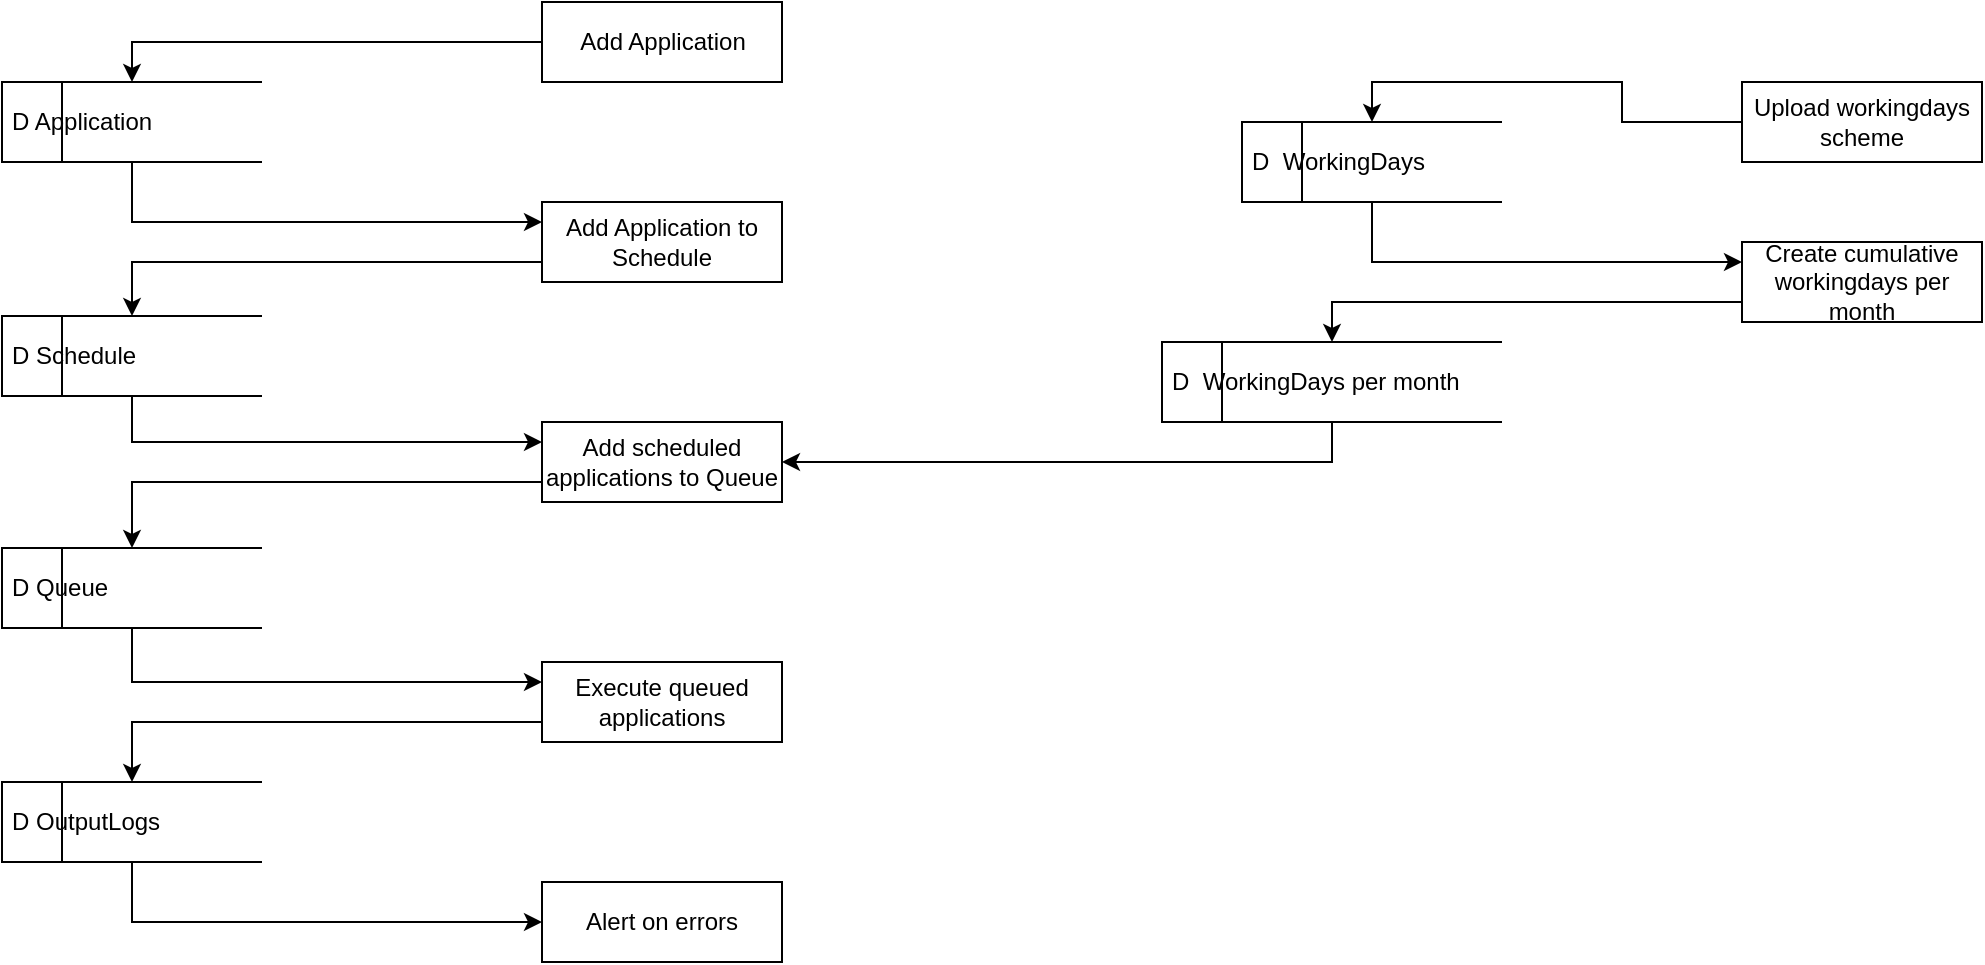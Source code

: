 <mxfile version="16.6.2" type="github">
  <diagram id="wFE0QG_FPsp0jaGvCLVb" name="Page-1">
    <mxGraphModel dx="2484" dy="762" grid="1" gridSize="10" guides="1" tooltips="1" connect="1" arrows="1" fold="1" page="1" pageScale="1" pageWidth="850" pageHeight="1100" math="0" shadow="0">
      <root>
        <mxCell id="0" />
        <mxCell id="1" parent="0" />
        <mxCell id="LZMlXwBwSsihBQMbfKdp-18" style="edgeStyle=orthogonalEdgeStyle;rounded=0;orthogonalLoop=1;jettySize=auto;html=1;exitX=0.5;exitY=1;exitDx=0;exitDy=0;entryX=0;entryY=0.25;entryDx=0;entryDy=0;startArrow=none;startFill=0;" edge="1" parent="1" source="LZMlXwBwSsihBQMbfKdp-5" target="LZMlXwBwSsihBQMbfKdp-13">
          <mxGeometry relative="1" as="geometry" />
        </mxCell>
        <mxCell id="LZMlXwBwSsihBQMbfKdp-5" value="D&lt;span style=&quot;white-space: pre&quot;&gt;	&lt;/span&gt;Application" style="html=1;dashed=0;whitespace=wrap;shape=mxgraph.dfd.dataStoreID;align=left;spacingLeft=3;points=[[0,0],[0.5,0],[1,0],[0,0.5],[1,0.5],[0,1],[0.5,1],[1,1]];" vertex="1" parent="1">
          <mxGeometry x="-500" y="290" width="130" height="40" as="geometry" />
        </mxCell>
        <mxCell id="LZMlXwBwSsihBQMbfKdp-23" style="edgeStyle=orthogonalEdgeStyle;rounded=0;orthogonalLoop=1;jettySize=auto;html=1;exitX=0.5;exitY=1;exitDx=0;exitDy=0;entryX=0;entryY=0.25;entryDx=0;entryDy=0;startArrow=none;startFill=0;" edge="1" parent="1" source="LZMlXwBwSsihBQMbfKdp-6" target="LZMlXwBwSsihBQMbfKdp-21">
          <mxGeometry relative="1" as="geometry" />
        </mxCell>
        <mxCell id="LZMlXwBwSsihBQMbfKdp-6" value="D&lt;span style=&quot;white-space: pre&quot;&gt;	&lt;/span&gt;Schedule" style="html=1;dashed=0;whitespace=wrap;shape=mxgraph.dfd.dataStoreID;align=left;spacingLeft=3;points=[[0,0],[0.5,0],[1,0],[0,0.5],[1,0.5],[0,1],[0.5,1],[1,1]];" vertex="1" parent="1">
          <mxGeometry x="-500" y="407" width="130" height="40" as="geometry" />
        </mxCell>
        <mxCell id="LZMlXwBwSsihBQMbfKdp-26" style="edgeStyle=orthogonalEdgeStyle;rounded=0;orthogonalLoop=1;jettySize=auto;html=1;exitX=0.5;exitY=1;exitDx=0;exitDy=0;entryX=0;entryY=0.25;entryDx=0;entryDy=0;startArrow=none;startFill=0;endArrow=classic;endFill=1;" edge="1" parent="1" source="LZMlXwBwSsihBQMbfKdp-7" target="LZMlXwBwSsihBQMbfKdp-25">
          <mxGeometry relative="1" as="geometry" />
        </mxCell>
        <mxCell id="LZMlXwBwSsihBQMbfKdp-7" value="D&lt;span style=&quot;white-space: pre&quot;&gt;	&lt;/span&gt;Queue" style="html=1;dashed=0;whitespace=wrap;shape=mxgraph.dfd.dataStoreID;align=left;spacingLeft=3;points=[[0,0],[0.5,0],[1,0],[0,0.5],[1,0.5],[0,1],[0.5,1],[1,1]];" vertex="1" parent="1">
          <mxGeometry x="-500" y="523" width="130" height="40" as="geometry" />
        </mxCell>
        <mxCell id="LZMlXwBwSsihBQMbfKdp-31" style="edgeStyle=orthogonalEdgeStyle;rounded=0;orthogonalLoop=1;jettySize=auto;html=1;exitX=0.5;exitY=1;exitDx=0;exitDy=0;entryX=0;entryY=0.5;entryDx=0;entryDy=0;startArrow=none;startFill=0;endArrow=classic;endFill=1;" edge="1" parent="1" source="LZMlXwBwSsihBQMbfKdp-8" target="LZMlXwBwSsihBQMbfKdp-30">
          <mxGeometry relative="1" as="geometry" />
        </mxCell>
        <mxCell id="LZMlXwBwSsihBQMbfKdp-8" value="D&lt;span style=&quot;white-space: pre&quot;&gt;	&lt;/span&gt;OutputLogs" style="html=1;dashed=0;whitespace=wrap;shape=mxgraph.dfd.dataStoreID;align=left;spacingLeft=3;points=[[0,0],[0.5,0],[1,0],[0,0.5],[1,0.5],[0,1],[0.5,1],[1,1]];" vertex="1" parent="1">
          <mxGeometry x="-500" y="640" width="130" height="40" as="geometry" />
        </mxCell>
        <mxCell id="LZMlXwBwSsihBQMbfKdp-35" style="edgeStyle=orthogonalEdgeStyle;rounded=0;orthogonalLoop=1;jettySize=auto;html=1;exitX=0.5;exitY=1;exitDx=0;exitDy=0;entryX=0;entryY=0.25;entryDx=0;entryDy=0;startArrow=none;startFill=0;endArrow=classic;endFill=1;" edge="1" parent="1" source="LZMlXwBwSsihBQMbfKdp-9" target="LZMlXwBwSsihBQMbfKdp-34">
          <mxGeometry relative="1" as="geometry" />
        </mxCell>
        <mxCell id="LZMlXwBwSsihBQMbfKdp-9" value="D&lt;span style=&quot;white-space: pre&quot;&gt;	&lt;/span&gt;&amp;nbsp;WorkingDays&lt;br&gt;" style="html=1;dashed=0;whitespace=wrap;shape=mxgraph.dfd.dataStoreID;align=left;spacingLeft=3;points=[[0,0],[0.5,0],[1,0],[0,0.5],[1,0.5],[0,1],[0.5,1],[1,1]];" vertex="1" parent="1">
          <mxGeometry x="120" y="310" width="130" height="40" as="geometry" />
        </mxCell>
        <mxCell id="LZMlXwBwSsihBQMbfKdp-37" style="edgeStyle=orthogonalEdgeStyle;rounded=0;orthogonalLoop=1;jettySize=auto;html=1;exitX=0.5;exitY=1;exitDx=0;exitDy=0;entryX=1;entryY=0.5;entryDx=0;entryDy=0;startArrow=none;startFill=0;endArrow=classic;endFill=1;" edge="1" parent="1" source="LZMlXwBwSsihBQMbfKdp-10" target="LZMlXwBwSsihBQMbfKdp-21">
          <mxGeometry relative="1" as="geometry" />
        </mxCell>
        <mxCell id="LZMlXwBwSsihBQMbfKdp-10" value="D&lt;span style=&quot;white-space: pre&quot;&gt;	&lt;/span&gt;&amp;nbsp;WorkingDays per month" style="html=1;dashed=0;whitespace=wrap;shape=mxgraph.dfd.dataStoreID;align=left;spacingLeft=3;points=[[0,0],[0.5,0],[1,0],[0,0.5],[1,0.5],[0,1],[0.5,1],[1,1]];" vertex="1" parent="1">
          <mxGeometry x="80" y="420" width="170" height="40" as="geometry" />
        </mxCell>
        <mxCell id="LZMlXwBwSsihBQMbfKdp-15" style="edgeStyle=orthogonalEdgeStyle;rounded=0;orthogonalLoop=1;jettySize=auto;html=1;exitX=0;exitY=0.5;exitDx=0;exitDy=0;entryX=0.5;entryY=0;entryDx=0;entryDy=0;startArrow=none;startFill=0;endArrow=classic;endFill=1;" edge="1" parent="1" source="LZMlXwBwSsihBQMbfKdp-11" target="LZMlXwBwSsihBQMbfKdp-5">
          <mxGeometry relative="1" as="geometry" />
        </mxCell>
        <mxCell id="LZMlXwBwSsihBQMbfKdp-11" value="Add Application" style="html=1;dashed=0;whitespace=wrap;" vertex="1" parent="1">
          <mxGeometry x="-230" y="250" width="120" height="40" as="geometry" />
        </mxCell>
        <mxCell id="LZMlXwBwSsihBQMbfKdp-19" style="edgeStyle=orthogonalEdgeStyle;rounded=0;orthogonalLoop=1;jettySize=auto;html=1;exitX=0;exitY=0.75;exitDx=0;exitDy=0;entryX=0.5;entryY=0;entryDx=0;entryDy=0;startArrow=none;startFill=0;" edge="1" parent="1" source="LZMlXwBwSsihBQMbfKdp-13" target="LZMlXwBwSsihBQMbfKdp-6">
          <mxGeometry relative="1" as="geometry" />
        </mxCell>
        <mxCell id="LZMlXwBwSsihBQMbfKdp-13" value="Add Application to Schedule" style="html=1;dashed=0;whitespace=wrap;verticalAlign=middle;whiteSpace=wrap;" vertex="1" parent="1">
          <mxGeometry x="-230" y="350" width="120" height="40" as="geometry" />
        </mxCell>
        <mxCell id="LZMlXwBwSsihBQMbfKdp-24" style="edgeStyle=orthogonalEdgeStyle;rounded=0;orthogonalLoop=1;jettySize=auto;html=1;exitX=0;exitY=0.75;exitDx=0;exitDy=0;entryX=0.5;entryY=0;entryDx=0;entryDy=0;startArrow=none;startFill=0;" edge="1" parent="1" source="LZMlXwBwSsihBQMbfKdp-21" target="LZMlXwBwSsihBQMbfKdp-7">
          <mxGeometry relative="1" as="geometry" />
        </mxCell>
        <mxCell id="LZMlXwBwSsihBQMbfKdp-21" value="Add scheduled applications to Queue" style="html=1;dashed=0;whitespace=wrap;verticalAlign=middle;whiteSpace=wrap;" vertex="1" parent="1">
          <mxGeometry x="-230" y="460" width="120" height="40" as="geometry" />
        </mxCell>
        <mxCell id="LZMlXwBwSsihBQMbfKdp-27" style="edgeStyle=orthogonalEdgeStyle;rounded=0;orthogonalLoop=1;jettySize=auto;html=1;exitX=0;exitY=0.75;exitDx=0;exitDy=0;entryX=0.5;entryY=0;entryDx=0;entryDy=0;startArrow=none;startFill=0;endArrow=classic;endFill=1;" edge="1" parent="1" source="LZMlXwBwSsihBQMbfKdp-25" target="LZMlXwBwSsihBQMbfKdp-8">
          <mxGeometry relative="1" as="geometry" />
        </mxCell>
        <mxCell id="LZMlXwBwSsihBQMbfKdp-25" value="Execute queued applications" style="html=1;dashed=0;whitespace=wrap;verticalAlign=middle;whiteSpace=wrap;" vertex="1" parent="1">
          <mxGeometry x="-230" y="580" width="120" height="40" as="geometry" />
        </mxCell>
        <mxCell id="LZMlXwBwSsihBQMbfKdp-33" style="edgeStyle=orthogonalEdgeStyle;rounded=0;orthogonalLoop=1;jettySize=auto;html=1;exitX=0;exitY=0.5;exitDx=0;exitDy=0;startArrow=none;startFill=0;endArrow=classic;endFill=1;entryX=0.5;entryY=0;entryDx=0;entryDy=0;" edge="1" parent="1" source="LZMlXwBwSsihBQMbfKdp-28" target="LZMlXwBwSsihBQMbfKdp-9">
          <mxGeometry relative="1" as="geometry">
            <mxPoint x="300" y="280" as="targetPoint" />
          </mxGeometry>
        </mxCell>
        <mxCell id="LZMlXwBwSsihBQMbfKdp-28" value="Upload workingdays scheme" style="html=1;dashed=0;whitespace=wrap;verticalAlign=middle;whiteSpace=wrap;" vertex="1" parent="1">
          <mxGeometry x="370" y="290" width="120" height="40" as="geometry" />
        </mxCell>
        <mxCell id="LZMlXwBwSsihBQMbfKdp-30" value="Alert on errors" style="html=1;dashed=0;whitespace=wrap;verticalAlign=middle;whiteSpace=wrap;" vertex="1" parent="1">
          <mxGeometry x="-230" y="690" width="120" height="40" as="geometry" />
        </mxCell>
        <mxCell id="LZMlXwBwSsihBQMbfKdp-36" style="edgeStyle=orthogonalEdgeStyle;rounded=0;orthogonalLoop=1;jettySize=auto;html=1;exitX=0;exitY=0.75;exitDx=0;exitDy=0;entryX=0.5;entryY=0;entryDx=0;entryDy=0;startArrow=none;startFill=0;endArrow=classic;endFill=1;" edge="1" parent="1" source="LZMlXwBwSsihBQMbfKdp-34" target="LZMlXwBwSsihBQMbfKdp-10">
          <mxGeometry relative="1" as="geometry" />
        </mxCell>
        <mxCell id="LZMlXwBwSsihBQMbfKdp-34" value="Create cumulative workingdays per month" style="html=1;dashed=0;whitespace=wrap;verticalAlign=middle;whiteSpace=wrap;" vertex="1" parent="1">
          <mxGeometry x="370" y="370" width="120" height="40" as="geometry" />
        </mxCell>
      </root>
    </mxGraphModel>
  </diagram>
</mxfile>
